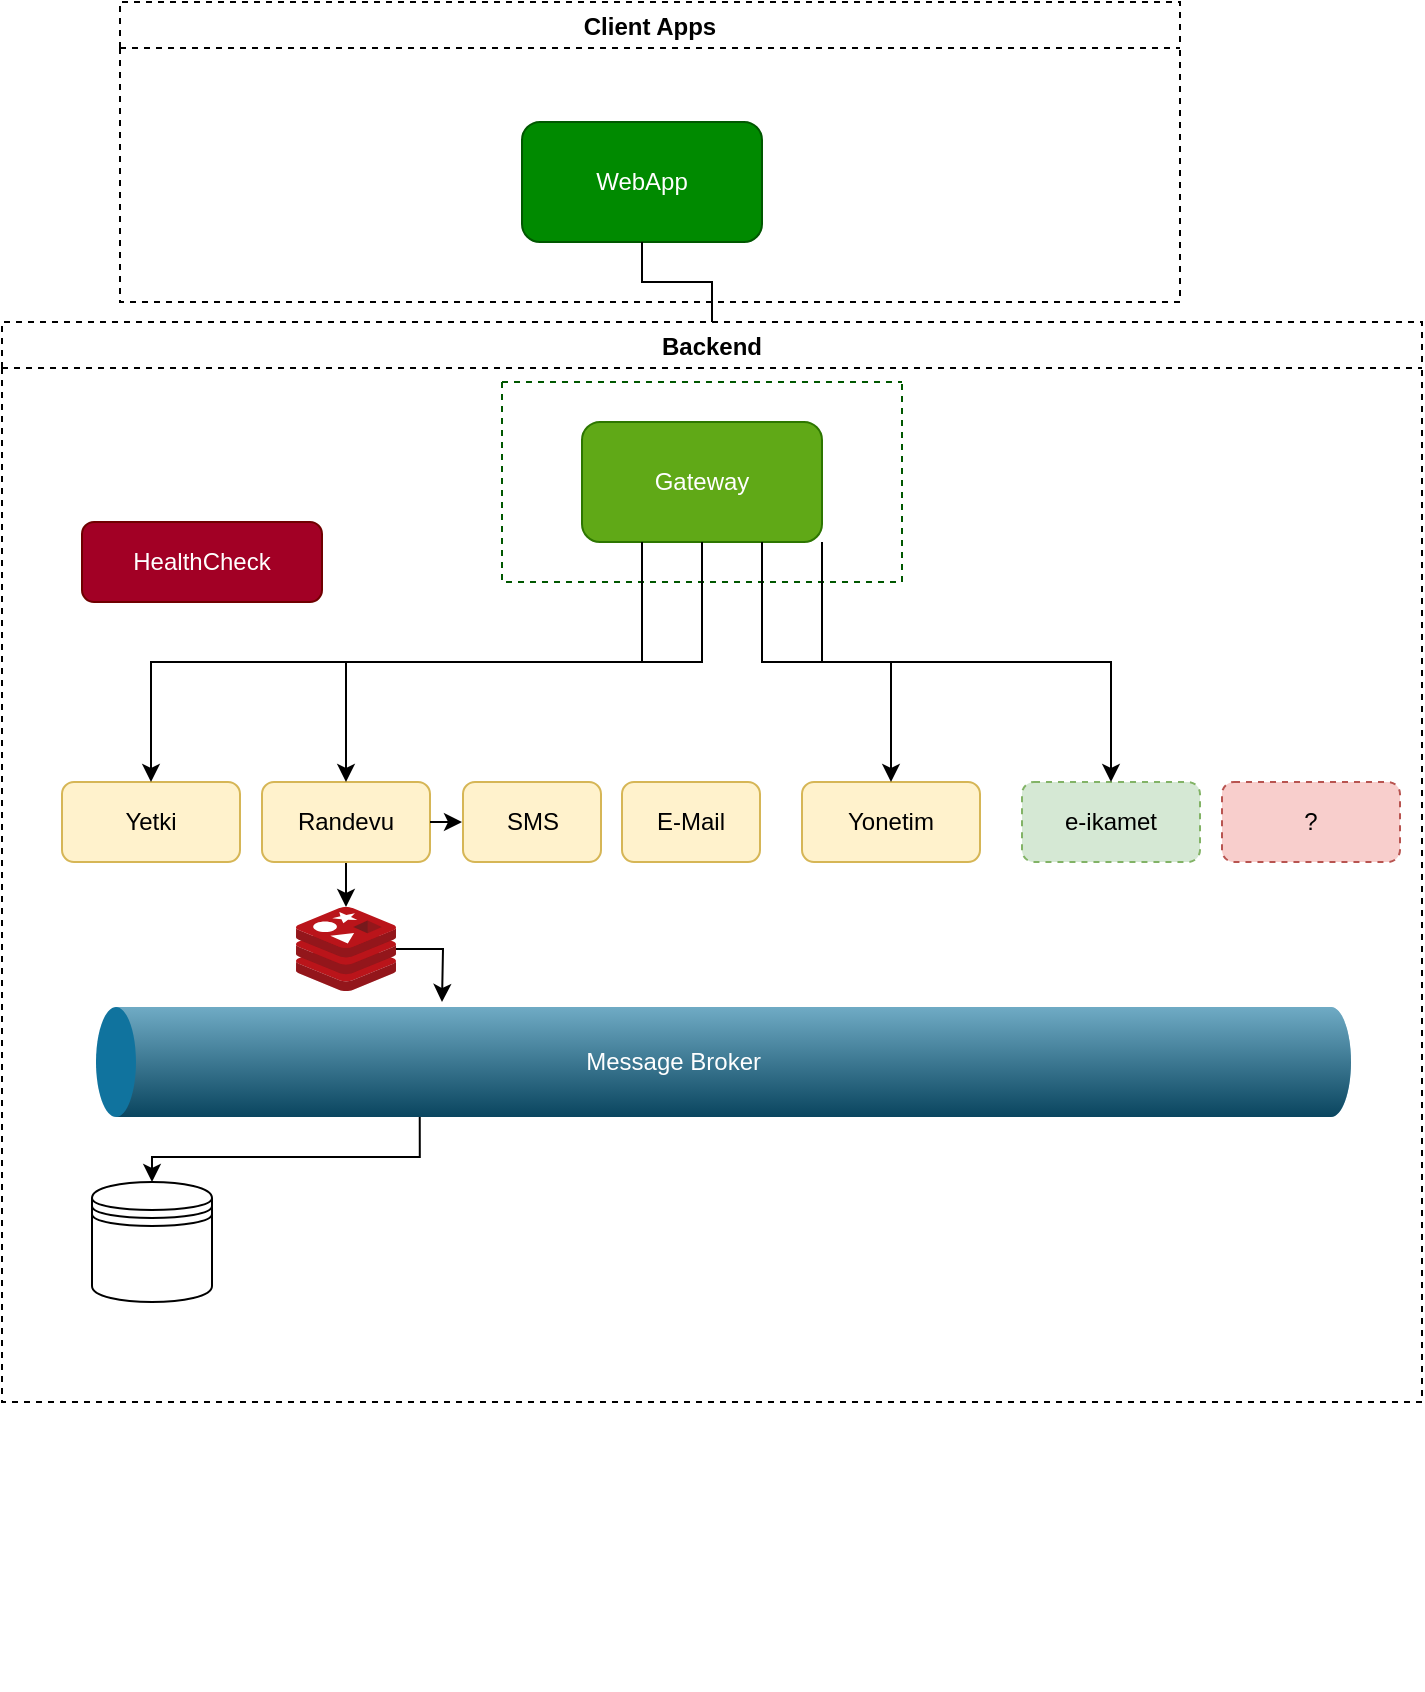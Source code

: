 <mxfile version="18.1.2" type="github">
  <diagram id="C5RBs43oDa-KdzZeNtuy" name="Page-1">
    <mxGraphModel dx="1186" dy="688" grid="1" gridSize="10" guides="1" tooltips="1" connect="1" arrows="1" fold="1" page="1" pageScale="1" pageWidth="827" pageHeight="1169" math="0" shadow="0">
      <root>
        <mxCell id="WIyWlLk6GJQsqaUBKTNV-0" />
        <mxCell id="WIyWlLk6GJQsqaUBKTNV-1" parent="WIyWlLk6GJQsqaUBKTNV-0" />
        <mxCell id="95hwYFbzB6x-5QBpY-l6-3" value="Client Apps" style="swimlane;fontColor=#000000;dashed=1;" vertex="1" parent="WIyWlLk6GJQsqaUBKTNV-1">
          <mxGeometry x="149" y="90" width="530" height="150" as="geometry" />
        </mxCell>
        <mxCell id="95hwYFbzB6x-5QBpY-l6-4" value="WebApp" style="rounded=1;whiteSpace=wrap;html=1;fontColor=#ffffff;fillColor=#008a00;strokeColor=#005700;" vertex="1" parent="95hwYFbzB6x-5QBpY-l6-3">
          <mxGeometry x="201" y="60" width="120" height="60" as="geometry" />
        </mxCell>
        <mxCell id="95hwYFbzB6x-5QBpY-l6-6" value="Backend" style="swimlane;fontColor=#000000;dashed=1;" vertex="1" parent="WIyWlLk6GJQsqaUBKTNV-1">
          <mxGeometry x="90" y="250" width="710" height="540" as="geometry" />
        </mxCell>
        <mxCell id="95hwYFbzB6x-5QBpY-l6-2" value="" style="group" vertex="1" connectable="0" parent="95hwYFbzB6x-5QBpY-l6-6">
          <mxGeometry x="110" y="350" width="454" height="333.75" as="geometry" />
        </mxCell>
        <mxCell id="95hwYFbzB6x-5QBpY-l6-0" value="" style="verticalLabelPosition=bottom;verticalAlign=top;html=1;shape=mxgraph.infographic.cylinder;fillColor=#10739E;strokeColor=none;rotation=-90;" vertex="1" parent="95hwYFbzB6x-5QBpY-l6-2">
          <mxGeometry x="223.23" y="-293.75" width="55.03" height="627.5" as="geometry" />
        </mxCell>
        <mxCell id="95hwYFbzB6x-5QBpY-l6-1" value="Message Broker&amp;nbsp;" style="text;html=1;align=center;verticalAlign=middle;whiteSpace=wrap;rounded=0;fontColor=#FFFFFF;" vertex="1" parent="95hwYFbzB6x-5QBpY-l6-2">
          <mxGeometry x="137.576" y="5" width="178.848" height="30" as="geometry" />
        </mxCell>
        <mxCell id="95hwYFbzB6x-5QBpY-l6-9" value="" style="swimlane;startSize=0;dashed=1;fontColor=#ffffff;fillColor=#008a00;strokeColor=#005700;" vertex="1" parent="95hwYFbzB6x-5QBpY-l6-6">
          <mxGeometry x="250" y="30" width="200" height="100" as="geometry" />
        </mxCell>
        <mxCell id="95hwYFbzB6x-5QBpY-l6-7" value="Gateway" style="rounded=1;whiteSpace=wrap;html=1;fontColor=#ffffff;fillColor=#60a917;strokeColor=#2D7600;" vertex="1" parent="95hwYFbzB6x-5QBpY-l6-9">
          <mxGeometry x="40" y="20" width="120" height="60" as="geometry" />
        </mxCell>
        <mxCell id="95hwYFbzB6x-5QBpY-l6-11" value="HealthCheck" style="rounded=1;whiteSpace=wrap;html=1;fontColor=#ffffff;fillColor=#a20025;strokeColor=#6F0000;" vertex="1" parent="95hwYFbzB6x-5QBpY-l6-6">
          <mxGeometry x="40" y="100" width="120" height="40" as="geometry" />
        </mxCell>
        <mxCell id="95hwYFbzB6x-5QBpY-l6-8" value="Yetki" style="rounded=1;whiteSpace=wrap;html=1;fillColor=#fff2cc;strokeColor=#d6b656;" vertex="1" parent="95hwYFbzB6x-5QBpY-l6-6">
          <mxGeometry x="30" y="230" width="89" height="40" as="geometry" />
        </mxCell>
        <mxCell id="95hwYFbzB6x-5QBpY-l6-56" style="edgeStyle=orthogonalEdgeStyle;rounded=0;orthogonalLoop=1;jettySize=auto;html=1;exitX=0.5;exitY=1;exitDx=0;exitDy=0;fontColor=#000000;" edge="1" parent="95hwYFbzB6x-5QBpY-l6-6" source="95hwYFbzB6x-5QBpY-l6-20" target="95hwYFbzB6x-5QBpY-l6-50">
          <mxGeometry relative="1" as="geometry" />
        </mxCell>
        <mxCell id="95hwYFbzB6x-5QBpY-l6-20" value="Randevu" style="rounded=1;whiteSpace=wrap;html=1;fillColor=#fff2cc;strokeColor=#d6b656;" vertex="1" parent="95hwYFbzB6x-5QBpY-l6-6">
          <mxGeometry x="130" y="230" width="84" height="40" as="geometry" />
        </mxCell>
        <mxCell id="95hwYFbzB6x-5QBpY-l6-21" value="SMS" style="rounded=1;whiteSpace=wrap;html=1;fillColor=#fff2cc;strokeColor=#d6b656;" vertex="1" parent="95hwYFbzB6x-5QBpY-l6-6">
          <mxGeometry x="230.5" y="230" width="69" height="40" as="geometry" />
        </mxCell>
        <mxCell id="95hwYFbzB6x-5QBpY-l6-32" value="E-Mail" style="rounded=1;whiteSpace=wrap;html=1;fillColor=#fff2cc;strokeColor=#d6b656;" vertex="1" parent="95hwYFbzB6x-5QBpY-l6-6">
          <mxGeometry x="310" y="230" width="69" height="40" as="geometry" />
        </mxCell>
        <mxCell id="95hwYFbzB6x-5QBpY-l6-33" value="Yonetim" style="rounded=1;whiteSpace=wrap;html=1;fillColor=#fff2cc;strokeColor=#d6b656;" vertex="1" parent="95hwYFbzB6x-5QBpY-l6-6">
          <mxGeometry x="400" y="230" width="89" height="40" as="geometry" />
        </mxCell>
        <mxCell id="95hwYFbzB6x-5QBpY-l6-34" value="e-ikamet" style="rounded=1;whiteSpace=wrap;html=1;fontColor=#000000;dashed=1;fillColor=#d5e8d4;strokeColor=#82b366;" vertex="1" parent="95hwYFbzB6x-5QBpY-l6-6">
          <mxGeometry x="510" y="230" width="89" height="40" as="geometry" />
        </mxCell>
        <mxCell id="95hwYFbzB6x-5QBpY-l6-48" value="?" style="rounded=1;whiteSpace=wrap;html=1;dashed=1;fillColor=#f8cecc;strokeColor=#b85450;" vertex="1" parent="95hwYFbzB6x-5QBpY-l6-6">
          <mxGeometry x="610" y="230" width="89" height="40" as="geometry" />
        </mxCell>
        <mxCell id="95hwYFbzB6x-5QBpY-l6-50" value="" style="sketch=0;aspect=fixed;html=1;points=[];align=center;image;fontSize=12;image=img/lib/mscae/Cache_Redis_Product.svg;dashed=1;fontColor=#000000;" vertex="1" parent="95hwYFbzB6x-5QBpY-l6-6">
          <mxGeometry x="147" y="292.5" width="50" height="42" as="geometry" />
        </mxCell>
        <mxCell id="95hwYFbzB6x-5QBpY-l6-51" style="edgeStyle=orthogonalEdgeStyle;rounded=0;orthogonalLoop=1;jettySize=auto;html=1;exitX=0.25;exitY=1;exitDx=0;exitDy=0;entryX=0.5;entryY=0;entryDx=0;entryDy=0;fontColor=#000000;" edge="1" parent="95hwYFbzB6x-5QBpY-l6-6" source="95hwYFbzB6x-5QBpY-l6-7" target="95hwYFbzB6x-5QBpY-l6-8">
          <mxGeometry relative="1" as="geometry" />
        </mxCell>
        <mxCell id="95hwYFbzB6x-5QBpY-l6-53" style="edgeStyle=orthogonalEdgeStyle;rounded=0;orthogonalLoop=1;jettySize=auto;html=1;exitX=0.5;exitY=1;exitDx=0;exitDy=0;entryX=0.5;entryY=0;entryDx=0;entryDy=0;fontColor=#000000;" edge="1" parent="95hwYFbzB6x-5QBpY-l6-6" source="95hwYFbzB6x-5QBpY-l6-7" target="95hwYFbzB6x-5QBpY-l6-20">
          <mxGeometry relative="1" as="geometry" />
        </mxCell>
        <mxCell id="95hwYFbzB6x-5QBpY-l6-54" style="edgeStyle=orthogonalEdgeStyle;rounded=0;orthogonalLoop=1;jettySize=auto;html=1;exitX=0.75;exitY=1;exitDx=0;exitDy=0;entryX=0.5;entryY=0;entryDx=0;entryDy=0;fontColor=#000000;" edge="1" parent="95hwYFbzB6x-5QBpY-l6-6" source="95hwYFbzB6x-5QBpY-l6-7" target="95hwYFbzB6x-5QBpY-l6-33">
          <mxGeometry relative="1" as="geometry" />
        </mxCell>
        <mxCell id="95hwYFbzB6x-5QBpY-l6-55" style="edgeStyle=orthogonalEdgeStyle;rounded=0;orthogonalLoop=1;jettySize=auto;html=1;exitX=1;exitY=1;exitDx=0;exitDy=0;entryX=0.5;entryY=0;entryDx=0;entryDy=0;fontColor=#000000;" edge="1" parent="95hwYFbzB6x-5QBpY-l6-6" source="95hwYFbzB6x-5QBpY-l6-7" target="95hwYFbzB6x-5QBpY-l6-34">
          <mxGeometry relative="1" as="geometry" />
        </mxCell>
        <mxCell id="95hwYFbzB6x-5QBpY-l6-58" value="" style="shape=datastore;whiteSpace=wrap;html=1;fontColor=#000000;" vertex="1" parent="95hwYFbzB6x-5QBpY-l6-6">
          <mxGeometry x="45" y="430" width="60" height="60" as="geometry" />
        </mxCell>
        <mxCell id="95hwYFbzB6x-5QBpY-l6-59" style="edgeStyle=orthogonalEdgeStyle;rounded=0;orthogonalLoop=1;jettySize=auto;html=1;exitX=0;exitY=0;exitDx=0;exitDy=161.875;exitPerimeter=0;entryX=0.5;entryY=0;entryDx=0;entryDy=0;fontColor=#000000;" edge="1" parent="95hwYFbzB6x-5QBpY-l6-6" source="95hwYFbzB6x-5QBpY-l6-0" target="95hwYFbzB6x-5QBpY-l6-58">
          <mxGeometry relative="1" as="geometry" />
        </mxCell>
        <mxCell id="95hwYFbzB6x-5QBpY-l6-52" style="edgeStyle=orthogonalEdgeStyle;rounded=0;orthogonalLoop=1;jettySize=auto;html=1;exitX=1;exitY=0.5;exitDx=0;exitDy=0;fontColor=#000000;" edge="1" parent="WIyWlLk6GJQsqaUBKTNV-1" source="95hwYFbzB6x-5QBpY-l6-20">
          <mxGeometry relative="1" as="geometry">
            <mxPoint x="320" y="500" as="targetPoint" />
          </mxGeometry>
        </mxCell>
        <mxCell id="95hwYFbzB6x-5QBpY-l6-57" style="edgeStyle=orthogonalEdgeStyle;rounded=0;orthogonalLoop=1;jettySize=auto;html=1;fontColor=#000000;" edge="1" parent="WIyWlLk6GJQsqaUBKTNV-1" source="95hwYFbzB6x-5QBpY-l6-50">
          <mxGeometry relative="1" as="geometry">
            <mxPoint x="310" y="590" as="targetPoint" />
          </mxGeometry>
        </mxCell>
        <mxCell id="95hwYFbzB6x-5QBpY-l6-60" style="edgeStyle=orthogonalEdgeStyle;rounded=0;orthogonalLoop=1;jettySize=auto;html=1;exitX=0.5;exitY=1;exitDx=0;exitDy=0;fontColor=#000000;endArrow=none;endFill=0;" edge="1" parent="WIyWlLk6GJQsqaUBKTNV-1" source="95hwYFbzB6x-5QBpY-l6-4" target="95hwYFbzB6x-5QBpY-l6-6">
          <mxGeometry relative="1" as="geometry" />
        </mxCell>
      </root>
    </mxGraphModel>
  </diagram>
</mxfile>
